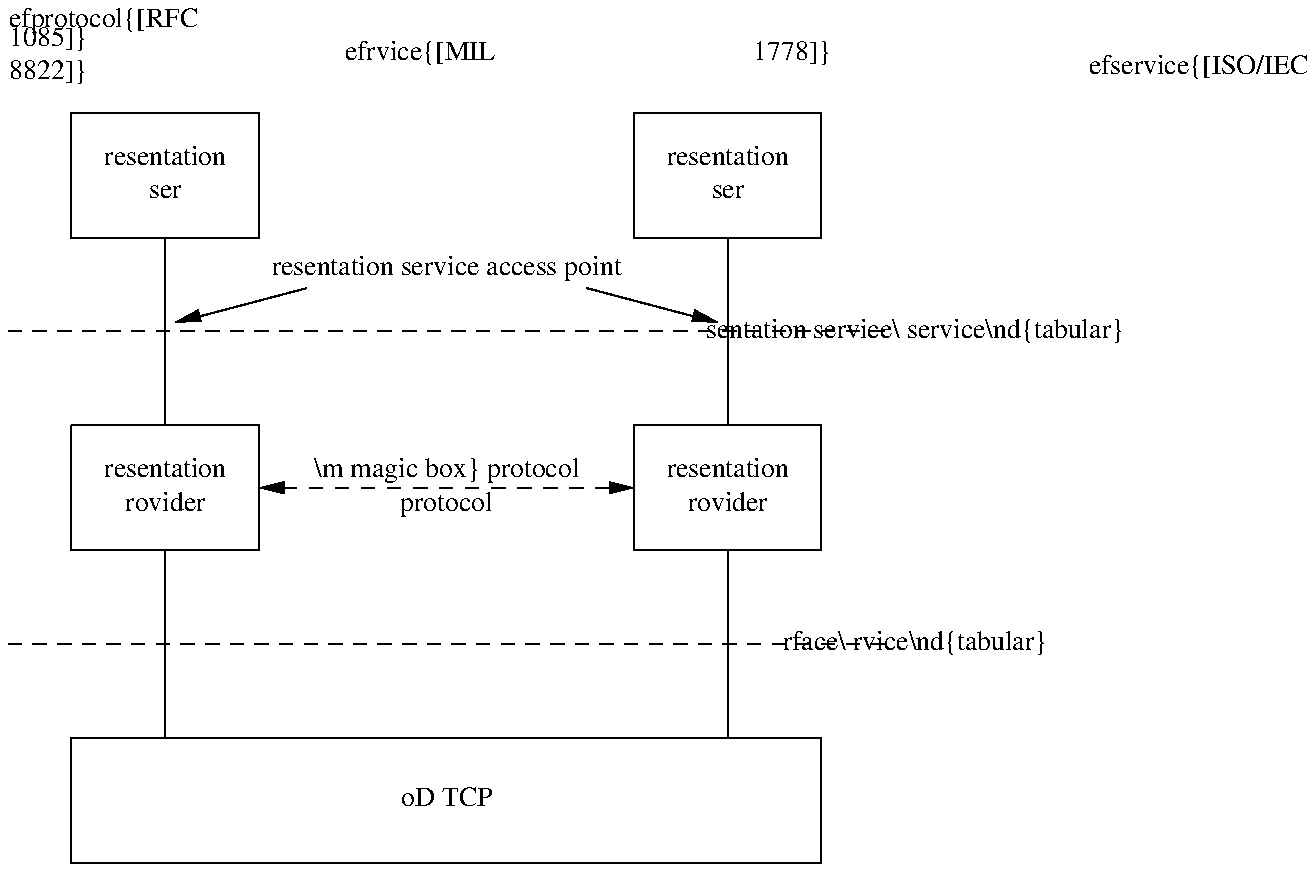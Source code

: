 \def\pprotocol{[RFC 1085]}
\def\sservice{[MIL 1778]}
\def\pservice{[ISO/IEC 8822]}
.PS 5.0i
lineht	=	3*lineht/2
## figure A-23
B1:	box "\sf presentation" "\sf user"
	line down from B1.s
B3:	box "\sf presentation" "\sf provider"
	line down from B3.s
B5:	box invis
##
B2:	box "\sf presentation" "\sf user" with .w at (B1.e.x+3*linewid, B1.e.y)
	line down from B2.s
B4:	box "\sf presentation" "\sf provider"
	line down from B4.s
B6:	box invis
##
	line dashed from (B1.w.x-linewid/2, (B1.s.y+B3.n.y)/2) \
		    to	 (B2.e.x+linewid/2, (B2.s.y+B4.n.y)/2)
	box invis with .w at (B2.e.x, (B2.s.y+B4.n.y)/2) \
            "\sf \begin{tabular}{r}presentation service\\ \pservice\end{tabular}"
##
	line dashed from (B3.w.x-linewid/2, (B3.s.y+B5.n.y)/2) \
		    to	 (B4.e.x+linewid/2, (B4.s.y+B6.n.y)/2)
        box invis with .w at (B4.e.x, (B4.s.y+B6.n.y)/2) \
            "\sf \begin{tabular}{r}TCP interface\\ \sservice\end{tabular}"
##
	line <-> from B3.e to B4.w dashed "\sf {\em magic box} protocol" "\sf\pprotocol"
##
B7:	box "\sf DoD TCP" with .nw at B5.nw width (B6.ne.x-B5.nw.x)
##
B8:	box invis "\sf presentation service access point" \
		with .n at ((B1.c.x+B2.c.x)/2, B1.s.y) \
		height boxht/2 width 3*boxwid/2
	arrow from (B8.sw.x, B8.sw.y+boxht/10) \
		to (B3.n.x+linewid/12, (B1.s.y+B3.n.y)/2+lineht/20)
	arrow from (B8.se.x, B8.se.y+boxht/10) \
		to (B4.n.x-linewid/12, (B2.s.y+B4.n.y)/2+lineht/20)
##
.PE

